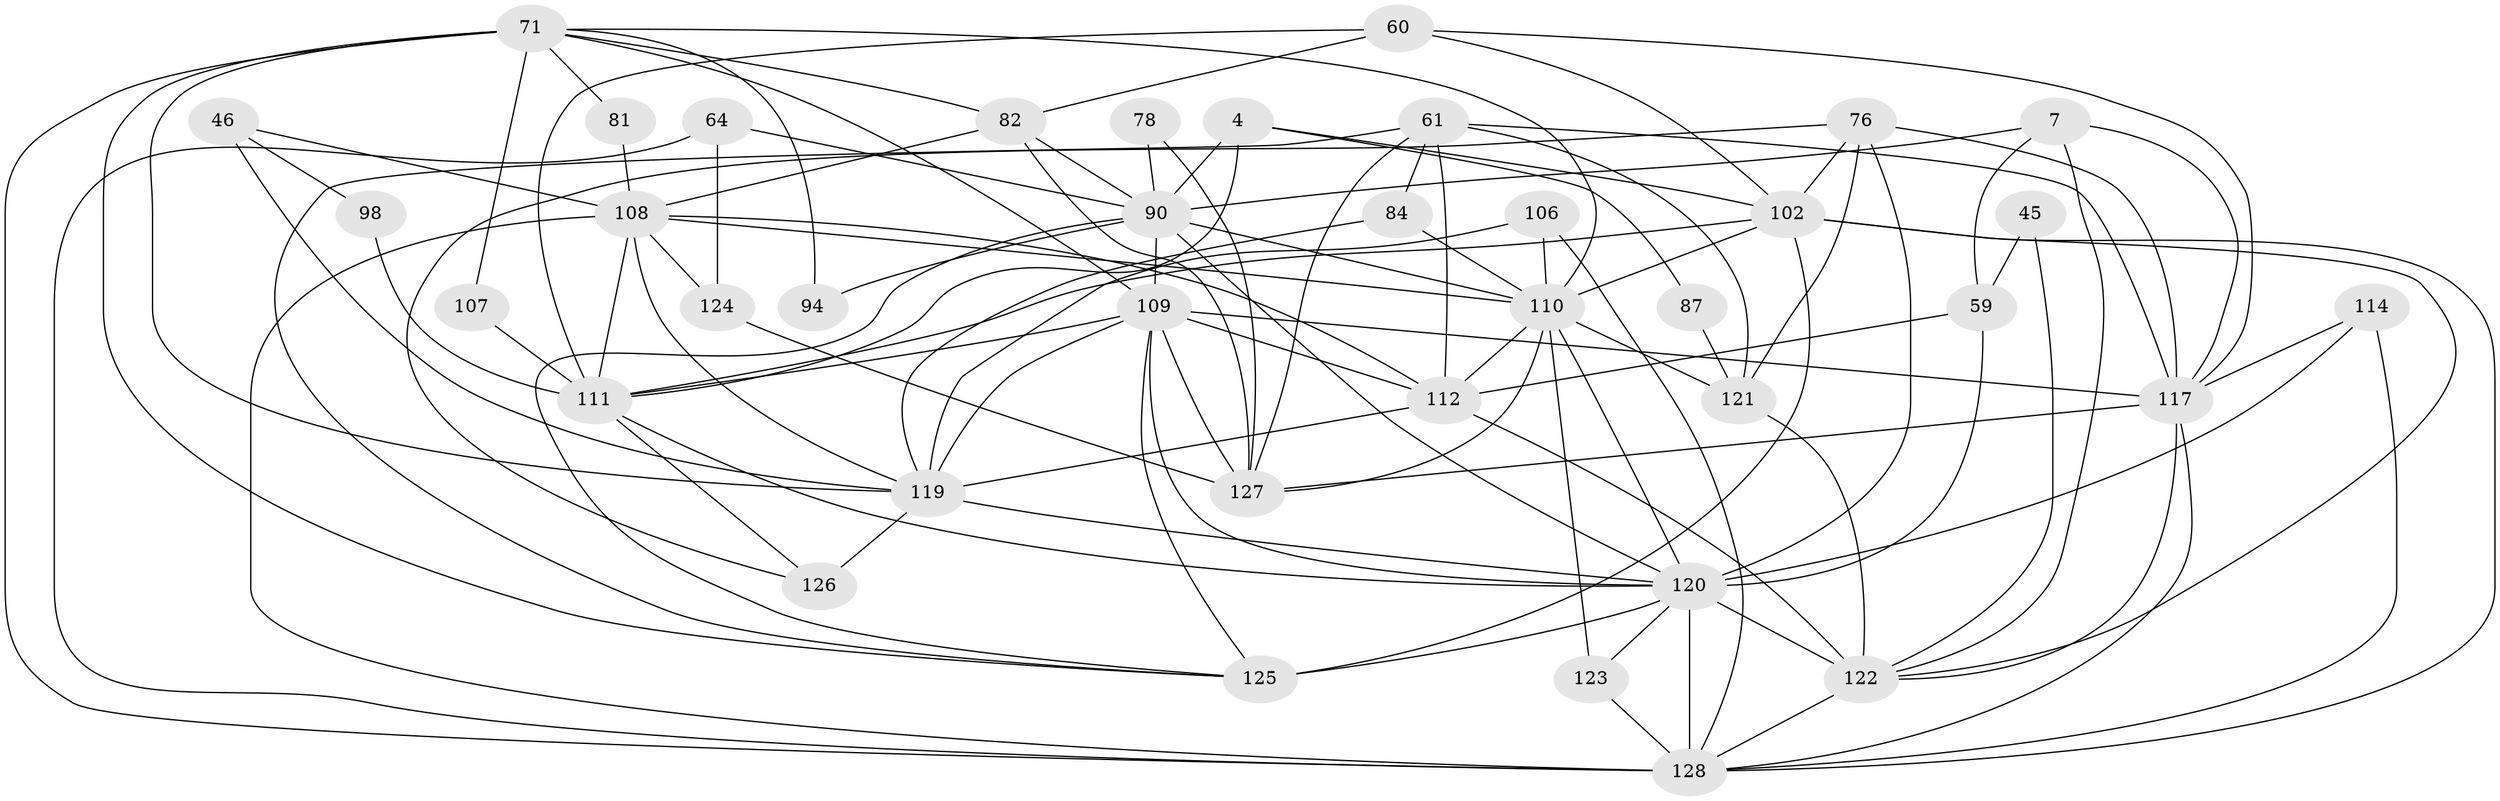// original degree distribution, {3: 0.2109375, 4: 0.2890625, 7: 0.0234375, 8: 0.0078125, 6: 0.109375, 5: 0.203125, 2: 0.15625}
// Generated by graph-tools (version 1.1) at 2025/53/03/04/25 21:53:29]
// undirected, 38 vertices, 104 edges
graph export_dot {
graph [start="1"]
  node [color=gray90,style=filled];
  4;
  7;
  45;
  46 [super="+5"];
  59 [super="+50"];
  60 [super="+29"];
  61 [super="+40"];
  64;
  71 [super="+58"];
  76 [super="+37"];
  78;
  81;
  82 [super="+63"];
  84;
  87;
  90 [super="+8+17+12+27+74+72+57"];
  94;
  98;
  102 [super="+24+89+68"];
  106;
  107;
  108 [super="+36+20+55+67"];
  109 [super="+15+21+48+105+93+77"];
  110 [super="+66+28+101+92+86"];
  111 [super="+19+32+79"];
  112 [super="+30+35+85"];
  114;
  117 [super="+49+97+113"];
  119 [super="+69+104+47"];
  120 [super="+116+91+96+88"];
  121 [super="+115"];
  122 [super="+70+99+103"];
  123;
  124 [super="+100"];
  125 [super="+83+95"];
  126;
  127 [super="+53+75"];
  128 [super="+26+118"];
  4 -- 87;
  4 -- 90 [weight=4];
  4 -- 111;
  4 -- 102 [weight=2];
  7 -- 59 [weight=2];
  7 -- 117 [weight=2];
  7 -- 90;
  7 -- 122;
  45 -- 59;
  45 -- 122;
  46 -- 98;
  46 -- 108;
  46 -- 119 [weight=3];
  59 -- 120;
  59 -- 112;
  60 -- 117;
  60 -- 111;
  60 -- 82;
  60 -- 102;
  61 -- 121 [weight=2];
  61 -- 125 [weight=2];
  61 -- 117;
  61 -- 84;
  61 -- 127;
  61 -- 112;
  64 -- 124;
  64 -- 128;
  64 -- 90;
  71 -- 81;
  71 -- 128 [weight=2];
  71 -- 125;
  71 -- 107;
  71 -- 110;
  71 -- 82 [weight=2];
  71 -- 94;
  71 -- 109;
  71 -- 119 [weight=2];
  76 -- 117;
  76 -- 126;
  76 -- 121;
  76 -- 102;
  76 -- 120;
  78 -- 127;
  78 -- 90;
  81 -- 108;
  82 -- 127;
  82 -- 108;
  82 -- 90;
  84 -- 110 [weight=2];
  84 -- 119;
  87 -- 121;
  90 -- 120 [weight=4];
  90 -- 109;
  90 -- 94;
  90 -- 110;
  90 -- 125;
  98 -- 111;
  102 -- 128 [weight=2];
  102 -- 110 [weight=3];
  102 -- 125 [weight=4];
  102 -- 111;
  102 -- 122;
  106 -- 128;
  106 -- 110;
  106 -- 119 [weight=2];
  107 -- 111;
  108 -- 111 [weight=4];
  108 -- 124 [weight=2];
  108 -- 128 [weight=2];
  108 -- 112;
  108 -- 110 [weight=3];
  108 -- 119;
  109 -- 127;
  109 -- 117 [weight=4];
  109 -- 111 [weight=3];
  109 -- 120;
  109 -- 112;
  109 -- 125;
  109 -- 119;
  110 -- 123 [weight=3];
  110 -- 121;
  110 -- 127;
  110 -- 120;
  110 -- 112;
  111 -- 126;
  111 -- 120;
  112 -- 119 [weight=2];
  112 -- 122 [weight=2];
  114 -- 128;
  114 -- 120;
  114 -- 117 [weight=2];
  117 -- 127 [weight=4];
  117 -- 122 [weight=2];
  117 -- 128;
  119 -- 120 [weight=7];
  119 -- 126 [weight=2];
  120 -- 122 [weight=4];
  120 -- 123 [weight=2];
  120 -- 128;
  120 -- 125;
  121 -- 122 [weight=2];
  122 -- 128;
  123 -- 128;
  124 -- 127 [weight=2];
}
